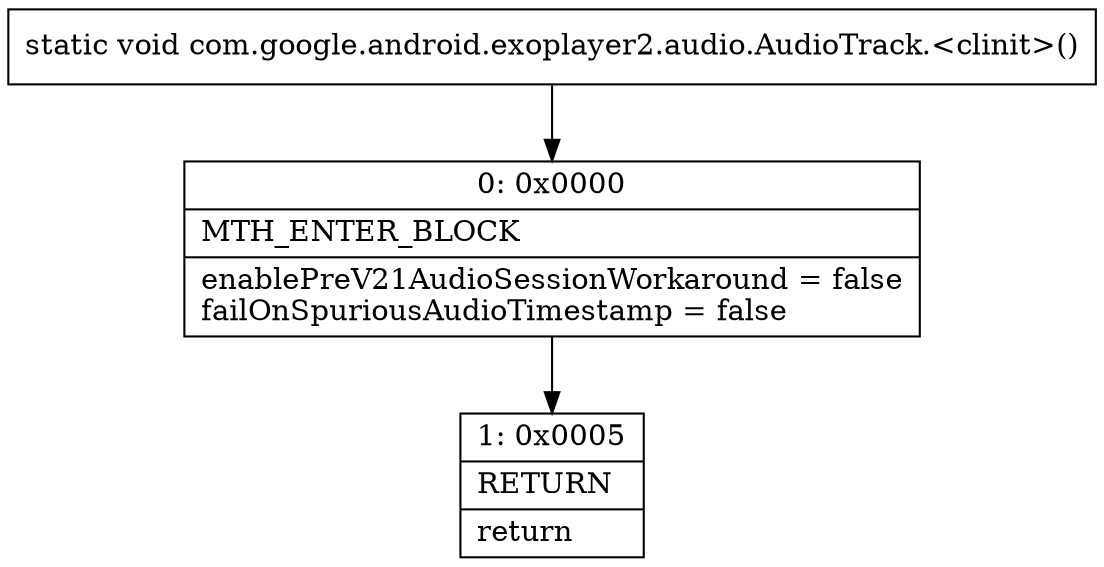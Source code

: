 digraph "CFG forcom.google.android.exoplayer2.audio.AudioTrack.\<clinit\>()V" {
Node_0 [shape=record,label="{0\:\ 0x0000|MTH_ENTER_BLOCK\l|enablePreV21AudioSessionWorkaround = false\lfailOnSpuriousAudioTimestamp = false\l}"];
Node_1 [shape=record,label="{1\:\ 0x0005|RETURN\l|return\l}"];
MethodNode[shape=record,label="{static void com.google.android.exoplayer2.audio.AudioTrack.\<clinit\>() }"];
MethodNode -> Node_0;
Node_0 -> Node_1;
}

